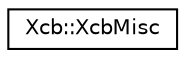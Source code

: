 digraph "类继承关系图"
{
  edge [fontname="Helvetica",fontsize="10",labelfontname="Helvetica",labelfontsize="10"];
  node [fontname="Helvetica",fontsize="10",shape=record];
  rankdir="LR";
  Node0 [label="Xcb::XcbMisc",height=0.2,width=0.4,color="black", fillcolor="white", style="filled",URL="$class_xcb_1_1_xcb_misc.html"];
}
